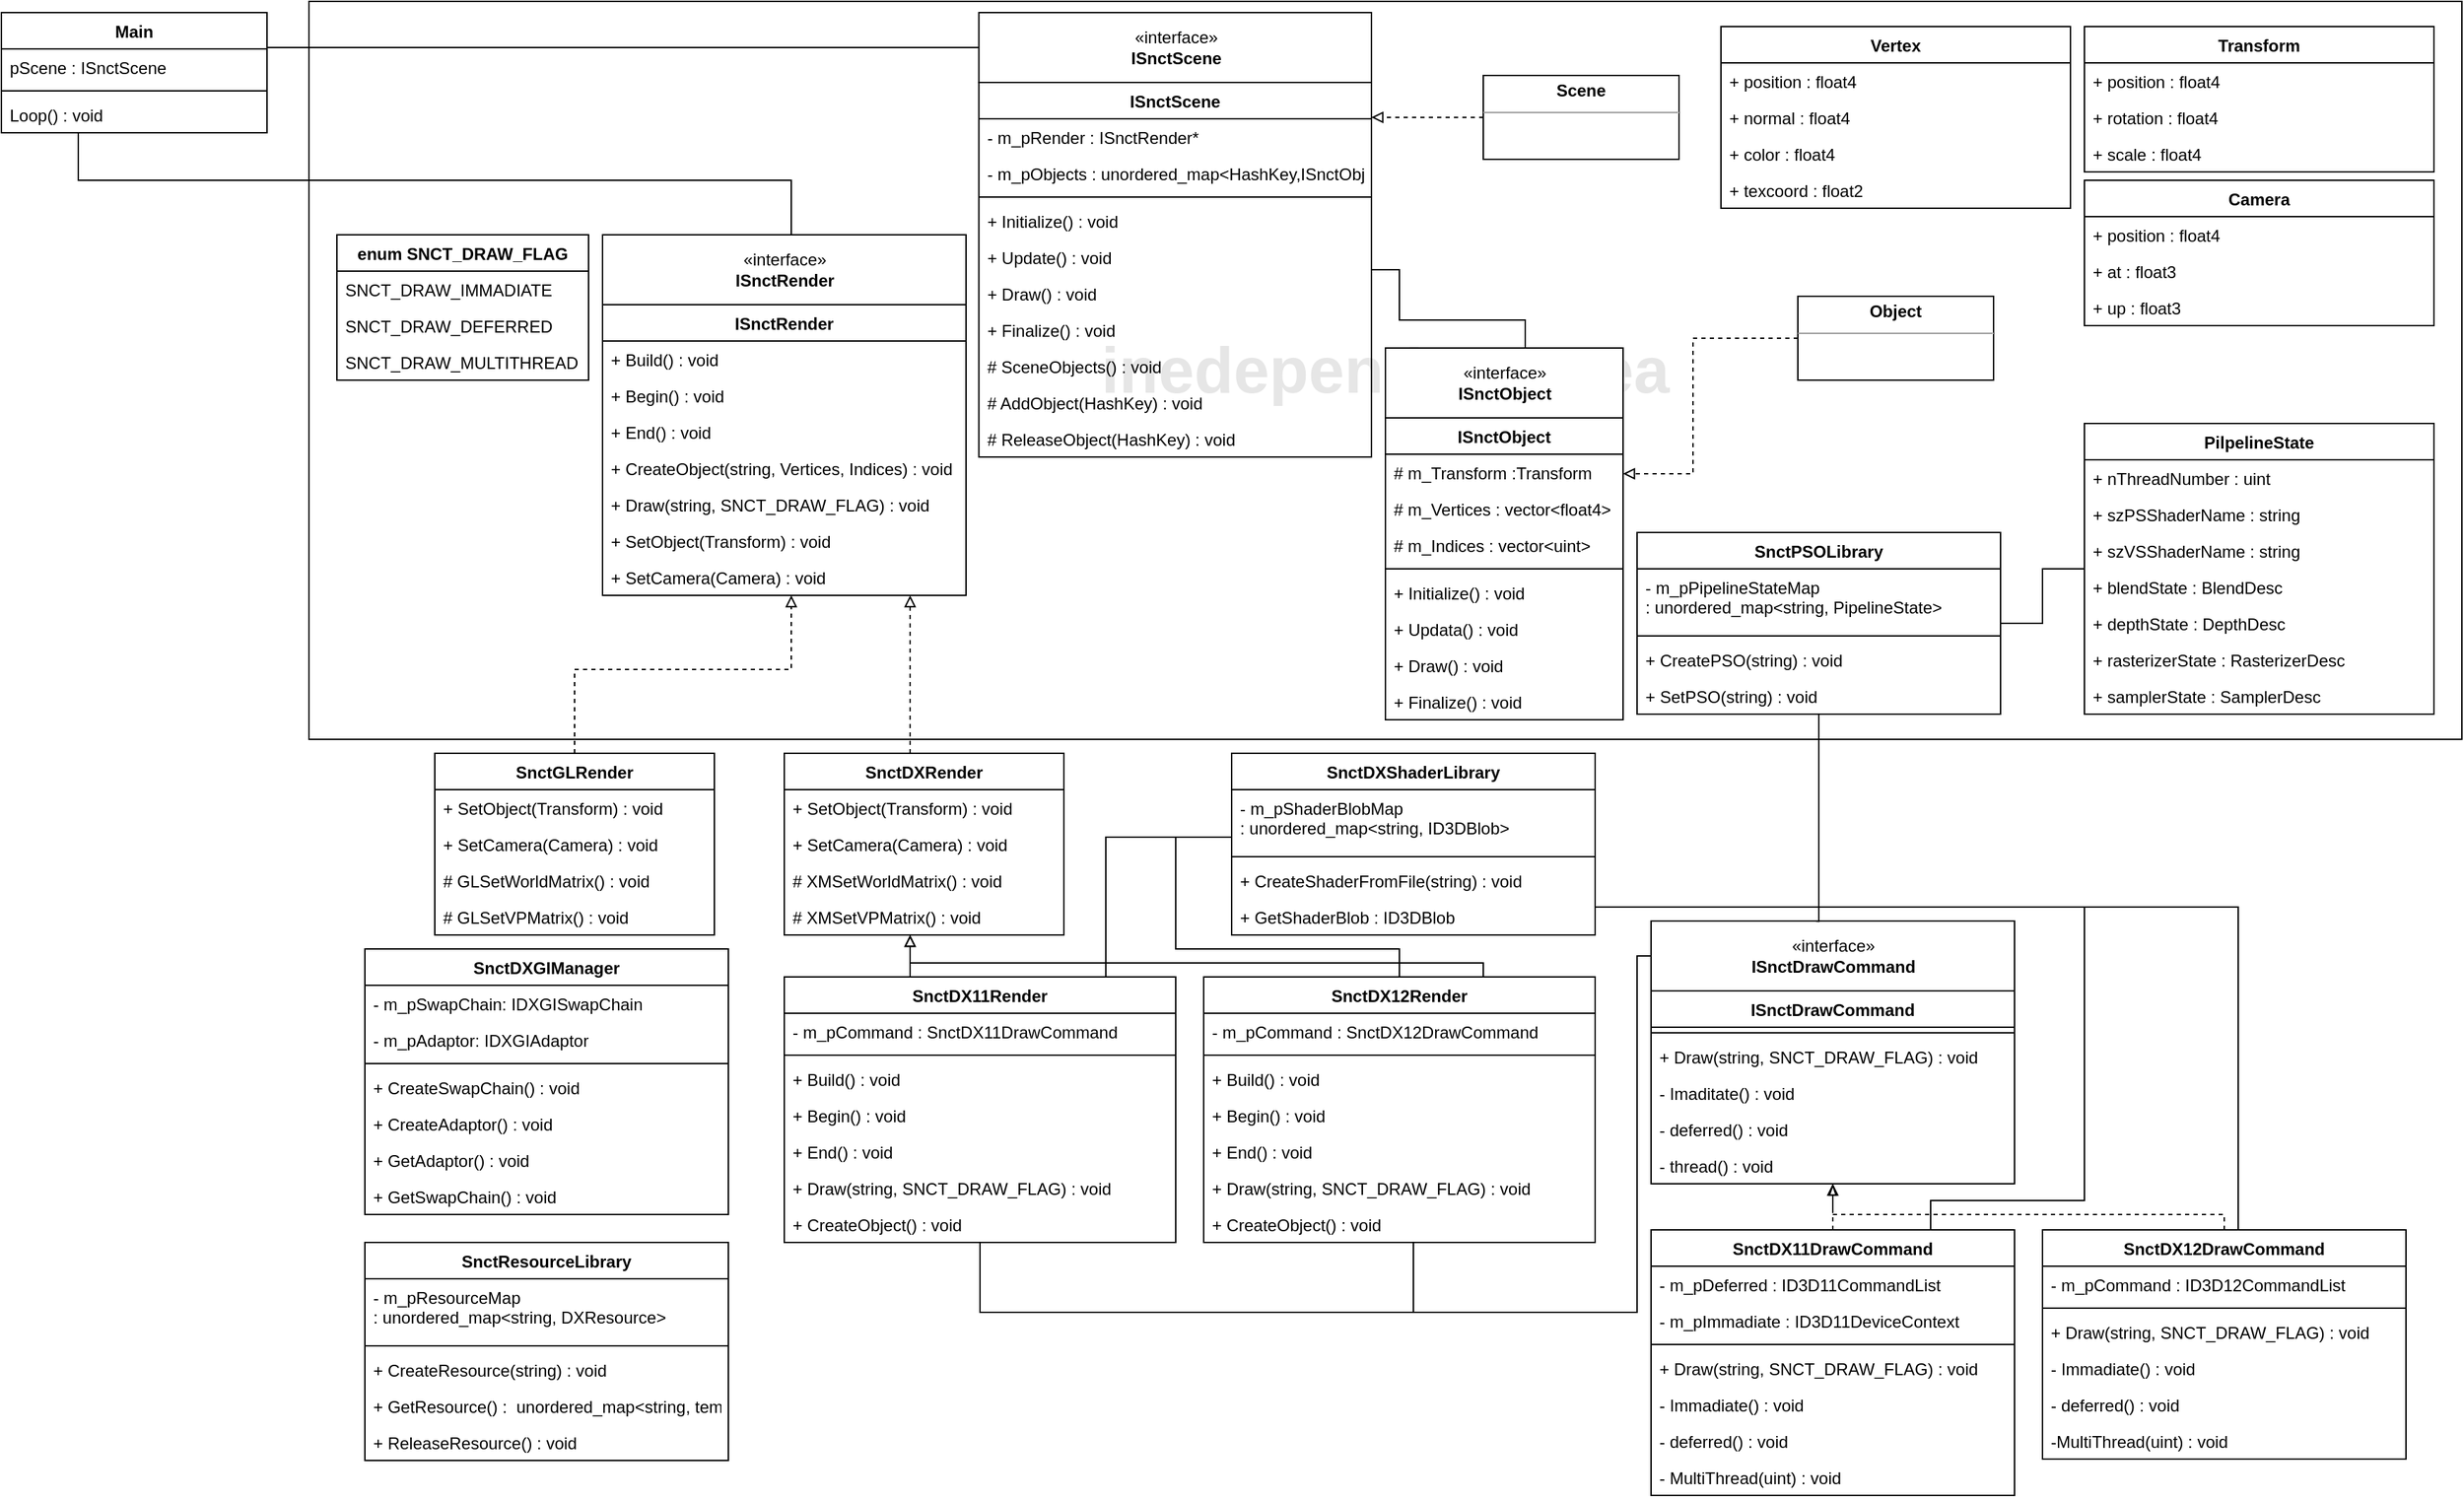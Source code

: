 <mxfile version="17.4.5" type="github">
  <diagram id="C5RBs43oDa-KdzZeNtuy" name="Page-1">
    <mxGraphModel dx="2500" dy="1075" grid="1" gridSize="10" guides="1" tooltips="1" connect="1" arrows="1" fold="1" page="1" pageScale="1" pageWidth="827" pageHeight="1169" math="0" shadow="0">
      <root>
        <mxCell id="WIyWlLk6GJQsqaUBKTNV-0" />
        <mxCell id="WIyWlLk6GJQsqaUBKTNV-1" parent="WIyWlLk6GJQsqaUBKTNV-0" />
        <mxCell id="NYYay5GH5zn1BxUYl0cp-271" value="&lt;font style=&quot;font-size: 46px&quot; color=&quot;#e6e6e6&quot;&gt;&lt;b&gt;inedependent area&lt;/b&gt;&lt;/font&gt;" style="rounded=0;whiteSpace=wrap;html=1;fontSize=12;" vertex="1" parent="WIyWlLk6GJQsqaUBKTNV-1">
          <mxGeometry x="-10" y="2" width="1540" height="528" as="geometry" />
        </mxCell>
        <mxCell id="NYYay5GH5zn1BxUYl0cp-12" value="" style="group" vertex="1" connectable="0" parent="WIyWlLk6GJQsqaUBKTNV-1">
          <mxGeometry x="200" y="169" width="260" height="258" as="geometry" />
        </mxCell>
        <mxCell id="NYYay5GH5zn1BxUYl0cp-0" value="«interface»&lt;br&gt;&lt;b&gt;ISnctRender&lt;/b&gt;" style="html=1;" vertex="1" parent="NYYay5GH5zn1BxUYl0cp-12">
          <mxGeometry width="260.0" height="50" as="geometry" />
        </mxCell>
        <mxCell id="NYYay5GH5zn1BxUYl0cp-1" value="ISnctRender" style="swimlane;fontStyle=1;childLayout=stackLayout;horizontal=1;startSize=26;fillColor=none;horizontalStack=0;resizeParent=1;resizeParentMax=0;resizeLast=0;collapsible=1;marginBottom=0;" vertex="1" parent="NYYay5GH5zn1BxUYl0cp-12">
          <mxGeometry y="50" width="260.0" height="208" as="geometry" />
        </mxCell>
        <mxCell id="NYYay5GH5zn1BxUYl0cp-2" value="+ Build() : void" style="text;strokeColor=none;fillColor=none;align=left;verticalAlign=top;spacingLeft=4;spacingRight=4;overflow=hidden;rotatable=0;points=[[0,0.5],[1,0.5]];portConstraint=eastwest;" vertex="1" parent="NYYay5GH5zn1BxUYl0cp-1">
          <mxGeometry y="26" width="260.0" height="26" as="geometry" />
        </mxCell>
        <mxCell id="NYYay5GH5zn1BxUYl0cp-3" value="+ Begin() : void" style="text;strokeColor=none;fillColor=none;align=left;verticalAlign=top;spacingLeft=4;spacingRight=4;overflow=hidden;rotatable=0;points=[[0,0.5],[1,0.5]];portConstraint=eastwest;" vertex="1" parent="NYYay5GH5zn1BxUYl0cp-1">
          <mxGeometry y="52" width="260.0" height="26" as="geometry" />
        </mxCell>
        <mxCell id="NYYay5GH5zn1BxUYl0cp-4" value="+ End() : void" style="text;strokeColor=none;fillColor=none;align=left;verticalAlign=top;spacingLeft=4;spacingRight=4;overflow=hidden;rotatable=0;points=[[0,0.5],[1,0.5]];portConstraint=eastwest;" vertex="1" parent="NYYay5GH5zn1BxUYl0cp-1">
          <mxGeometry y="78" width="260.0" height="26" as="geometry" />
        </mxCell>
        <mxCell id="NYYay5GH5zn1BxUYl0cp-6" value="+ CreateObject(string, Vertices, Indices) : void" style="text;strokeColor=none;fillColor=none;align=left;verticalAlign=top;spacingLeft=4;spacingRight=4;overflow=hidden;rotatable=0;points=[[0,0.5],[1,0.5]];portConstraint=eastwest;" vertex="1" parent="NYYay5GH5zn1BxUYl0cp-1">
          <mxGeometry y="104" width="260.0" height="26" as="geometry" />
        </mxCell>
        <mxCell id="NYYay5GH5zn1BxUYl0cp-204" value="+ Draw(string, SNCT_DRAW_FLAG) : void" style="text;strokeColor=none;fillColor=none;align=left;verticalAlign=top;spacingLeft=4;spacingRight=4;overflow=hidden;rotatable=0;points=[[0,0.5],[1,0.5]];portConstraint=eastwest;" vertex="1" parent="NYYay5GH5zn1BxUYl0cp-1">
          <mxGeometry y="130" width="260.0" height="26" as="geometry" />
        </mxCell>
        <mxCell id="NYYay5GH5zn1BxUYl0cp-9" value="+ SetObject(Transform) : void" style="text;strokeColor=none;fillColor=none;align=left;verticalAlign=top;spacingLeft=4;spacingRight=4;overflow=hidden;rotatable=0;points=[[0,0.5],[1,0.5]];portConstraint=eastwest;" vertex="1" parent="NYYay5GH5zn1BxUYl0cp-1">
          <mxGeometry y="156" width="260.0" height="26" as="geometry" />
        </mxCell>
        <mxCell id="NYYay5GH5zn1BxUYl0cp-11" value="+ SetCamera(Camera) : void" style="text;strokeColor=none;fillColor=none;align=left;verticalAlign=top;spacingLeft=4;spacingRight=4;overflow=hidden;rotatable=0;points=[[0,0.5],[1,0.5]];portConstraint=eastwest;" vertex="1" parent="NYYay5GH5zn1BxUYl0cp-1">
          <mxGeometry y="182" width="260.0" height="26" as="geometry" />
        </mxCell>
        <mxCell id="NYYay5GH5zn1BxUYl0cp-31" value="" style="group" vertex="1" connectable="0" parent="WIyWlLk6GJQsqaUBKTNV-1">
          <mxGeometry x="480" y="10" width="270" height="292" as="geometry" />
        </mxCell>
        <mxCell id="NYYay5GH5zn1BxUYl0cp-286" value="" style="group" vertex="1" connectable="0" parent="NYYay5GH5zn1BxUYl0cp-31">
          <mxGeometry x="-10.8" width="280.8" height="292" as="geometry" />
        </mxCell>
        <mxCell id="NYYay5GH5zn1BxUYl0cp-26" value="ISnctScene" style="swimlane;fontStyle=1;childLayout=stackLayout;horizontal=1;startSize=26;fillColor=none;horizontalStack=0;resizeParent=1;resizeParentMax=0;resizeLast=0;collapsible=1;marginBottom=0;fontSize=12;" vertex="1" parent="NYYay5GH5zn1BxUYl0cp-286">
          <mxGeometry y="50" width="280.8" height="268" as="geometry" />
        </mxCell>
        <mxCell id="NYYay5GH5zn1BxUYl0cp-128" value="- m_pRender : ISnctRender*" style="text;strokeColor=none;fillColor=none;align=left;verticalAlign=top;spacingLeft=4;spacingRight=4;overflow=hidden;rotatable=0;points=[[0,0.5],[1,0.5]];portConstraint=eastwest;fontSize=12;" vertex="1" parent="NYYay5GH5zn1BxUYl0cp-26">
          <mxGeometry y="26" width="280.8" height="26" as="geometry" />
        </mxCell>
        <mxCell id="NYYay5GH5zn1BxUYl0cp-287" value="- m_pObjects : unordered_map&lt;HashKey,ISnctObject*&gt;" style="text;strokeColor=none;fillColor=none;align=left;verticalAlign=top;spacingLeft=4;spacingRight=4;overflow=hidden;rotatable=0;points=[[0,0.5],[1,0.5]];portConstraint=eastwest;fontSize=12;" vertex="1" parent="NYYay5GH5zn1BxUYl0cp-26">
          <mxGeometry y="52" width="280.8" height="26" as="geometry" />
        </mxCell>
        <mxCell id="NYYay5GH5zn1BxUYl0cp-129" value="" style="line;strokeWidth=1;fillColor=none;align=left;verticalAlign=middle;spacingTop=-1;spacingLeft=3;spacingRight=3;rotatable=0;labelPosition=right;points=[];portConstraint=eastwest;fontSize=12;" vertex="1" parent="NYYay5GH5zn1BxUYl0cp-26">
          <mxGeometry y="78" width="280.8" height="8" as="geometry" />
        </mxCell>
        <mxCell id="NYYay5GH5zn1BxUYl0cp-27" value="+ Initialize() : void" style="text;strokeColor=none;fillColor=none;align=left;verticalAlign=top;spacingLeft=4;spacingRight=4;overflow=hidden;rotatable=0;points=[[0,0.5],[1,0.5]];portConstraint=eastwest;fontSize=12;" vertex="1" parent="NYYay5GH5zn1BxUYl0cp-26">
          <mxGeometry y="86" width="280.8" height="26" as="geometry" />
        </mxCell>
        <mxCell id="NYYay5GH5zn1BxUYl0cp-28" value="+ Update() : void" style="text;strokeColor=none;fillColor=none;align=left;verticalAlign=top;spacingLeft=4;spacingRight=4;overflow=hidden;rotatable=0;points=[[0,0.5],[1,0.5]];portConstraint=eastwest;fontSize=12;" vertex="1" parent="NYYay5GH5zn1BxUYl0cp-26">
          <mxGeometry y="112" width="280.8" height="26" as="geometry" />
        </mxCell>
        <mxCell id="NYYay5GH5zn1BxUYl0cp-32" value="+ Draw() : void" style="text;strokeColor=none;fillColor=none;align=left;verticalAlign=top;spacingLeft=4;spacingRight=4;overflow=hidden;rotatable=0;points=[[0,0.5],[1,0.5]];portConstraint=eastwest;fontSize=12;" vertex="1" parent="NYYay5GH5zn1BxUYl0cp-26">
          <mxGeometry y="138" width="280.8" height="26" as="geometry" />
        </mxCell>
        <mxCell id="NYYay5GH5zn1BxUYl0cp-29" value="+ Finalize() : void" style="text;strokeColor=none;fillColor=none;align=left;verticalAlign=top;spacingLeft=4;spacingRight=4;overflow=hidden;rotatable=0;points=[[0,0.5],[1,0.5]];portConstraint=eastwest;fontSize=12;" vertex="1" parent="NYYay5GH5zn1BxUYl0cp-26">
          <mxGeometry y="164" width="280.8" height="26" as="geometry" />
        </mxCell>
        <mxCell id="NYYay5GH5zn1BxUYl0cp-283" value="# SceneObjects() : void" style="text;strokeColor=none;fillColor=none;align=left;verticalAlign=top;spacingLeft=4;spacingRight=4;overflow=hidden;rotatable=0;points=[[0,0.5],[1,0.5]];portConstraint=eastwest;fontSize=12;" vertex="1" parent="NYYay5GH5zn1BxUYl0cp-26">
          <mxGeometry y="190" width="280.8" height="26" as="geometry" />
        </mxCell>
        <mxCell id="NYYay5GH5zn1BxUYl0cp-284" value="# AddObject(HashKey) : void" style="text;strokeColor=none;fillColor=none;align=left;verticalAlign=top;spacingLeft=4;spacingRight=4;overflow=hidden;rotatable=0;points=[[0,0.5],[1,0.5]];portConstraint=eastwest;fontSize=12;" vertex="1" parent="NYYay5GH5zn1BxUYl0cp-26">
          <mxGeometry y="216" width="280.8" height="26" as="geometry" />
        </mxCell>
        <mxCell id="NYYay5GH5zn1BxUYl0cp-285" value="# ReleaseObject(HashKey) : void" style="text;strokeColor=none;fillColor=none;align=left;verticalAlign=top;spacingLeft=4;spacingRight=4;overflow=hidden;rotatable=0;points=[[0,0.5],[1,0.5]];portConstraint=eastwest;fontSize=12;" vertex="1" parent="NYYay5GH5zn1BxUYl0cp-26">
          <mxGeometry y="242" width="280.8" height="26" as="geometry" />
        </mxCell>
        <mxCell id="NYYay5GH5zn1BxUYl0cp-30" value="«interface»&lt;br&gt;&lt;b&gt;ISnctScene&lt;/b&gt;" style="html=1;fontSize=12;" vertex="1" parent="NYYay5GH5zn1BxUYl0cp-286">
          <mxGeometry width="280.8" height="50" as="geometry" />
        </mxCell>
        <mxCell id="NYYay5GH5zn1BxUYl0cp-38" value="" style="group" vertex="1" connectable="0" parent="WIyWlLk6GJQsqaUBKTNV-1">
          <mxGeometry x="760" y="250" width="170" height="154" as="geometry" />
        </mxCell>
        <mxCell id="NYYay5GH5zn1BxUYl0cp-33" value="ISnctObject" style="swimlane;fontStyle=1;childLayout=stackLayout;horizontal=1;startSize=26;fillColor=none;horizontalStack=0;resizeParent=1;resizeParentMax=0;resizeLast=0;collapsible=1;marginBottom=0;fontSize=12;" vertex="1" parent="NYYay5GH5zn1BxUYl0cp-38">
          <mxGeometry y="50" width="170" height="216" as="geometry" />
        </mxCell>
        <mxCell id="NYYay5GH5zn1BxUYl0cp-34" value="# m_Transform :Transform" style="text;strokeColor=none;fillColor=none;align=left;verticalAlign=top;spacingLeft=4;spacingRight=4;overflow=hidden;rotatable=0;points=[[0,0.5],[1,0.5]];portConstraint=eastwest;fontSize=12;" vertex="1" parent="NYYay5GH5zn1BxUYl0cp-33">
          <mxGeometry y="26" width="170" height="26" as="geometry" />
        </mxCell>
        <mxCell id="NYYay5GH5zn1BxUYl0cp-35" value="# m_Vertices : vector&lt;float4&gt;" style="text;strokeColor=none;fillColor=none;align=left;verticalAlign=top;spacingLeft=4;spacingRight=4;overflow=hidden;rotatable=0;points=[[0,0.5],[1,0.5]];portConstraint=eastwest;fontSize=12;" vertex="1" parent="NYYay5GH5zn1BxUYl0cp-33">
          <mxGeometry y="52" width="170" height="26" as="geometry" />
        </mxCell>
        <mxCell id="NYYay5GH5zn1BxUYl0cp-36" value="# m_Indices : vector&lt;uint&gt;" style="text;strokeColor=none;fillColor=none;align=left;verticalAlign=top;spacingLeft=4;spacingRight=4;overflow=hidden;rotatable=0;points=[[0,0.5],[1,0.5]];portConstraint=eastwest;fontSize=12;" vertex="1" parent="NYYay5GH5zn1BxUYl0cp-33">
          <mxGeometry y="78" width="170" height="26" as="geometry" />
        </mxCell>
        <mxCell id="NYYay5GH5zn1BxUYl0cp-39" value="" style="line;strokeWidth=1;fillColor=none;align=left;verticalAlign=middle;spacingTop=-1;spacingLeft=3;spacingRight=3;rotatable=0;labelPosition=right;points=[];portConstraint=eastwest;fontSize=12;" vertex="1" parent="NYYay5GH5zn1BxUYl0cp-33">
          <mxGeometry y="104" width="170" height="8" as="geometry" />
        </mxCell>
        <mxCell id="NYYay5GH5zn1BxUYl0cp-41" value="+ Initialize() : void" style="text;strokeColor=none;fillColor=none;align=left;verticalAlign=top;spacingLeft=4;spacingRight=4;overflow=hidden;rotatable=0;points=[[0,0.5],[1,0.5]];portConstraint=eastwest;fontSize=12;" vertex="1" parent="NYYay5GH5zn1BxUYl0cp-33">
          <mxGeometry y="112" width="170" height="26" as="geometry" />
        </mxCell>
        <mxCell id="NYYay5GH5zn1BxUYl0cp-40" value="+ Updata() : void" style="text;strokeColor=none;fillColor=none;align=left;verticalAlign=top;spacingLeft=4;spacingRight=4;overflow=hidden;rotatable=0;points=[[0,0.5],[1,0.5]];portConstraint=eastwest;fontSize=12;" vertex="1" parent="NYYay5GH5zn1BxUYl0cp-33">
          <mxGeometry y="138" width="170" height="26" as="geometry" />
        </mxCell>
        <mxCell id="NYYay5GH5zn1BxUYl0cp-42" value="+ Draw() : void" style="text;strokeColor=none;fillColor=none;align=left;verticalAlign=top;spacingLeft=4;spacingRight=4;overflow=hidden;rotatable=0;points=[[0,0.5],[1,0.5]];portConstraint=eastwest;fontSize=12;" vertex="1" parent="NYYay5GH5zn1BxUYl0cp-33">
          <mxGeometry y="164" width="170" height="26" as="geometry" />
        </mxCell>
        <mxCell id="NYYay5GH5zn1BxUYl0cp-43" value="+ Finalize() : void" style="text;strokeColor=none;fillColor=none;align=left;verticalAlign=top;spacingLeft=4;spacingRight=4;overflow=hidden;rotatable=0;points=[[0,0.5],[1,0.5]];portConstraint=eastwest;fontSize=12;" vertex="1" parent="NYYay5GH5zn1BxUYl0cp-33">
          <mxGeometry y="190" width="170" height="26" as="geometry" />
        </mxCell>
        <mxCell id="NYYay5GH5zn1BxUYl0cp-37" value="«interface»&lt;br&gt;&lt;b&gt;ISnctObject&lt;/b&gt;" style="html=1;fontSize=12;" vertex="1" parent="NYYay5GH5zn1BxUYl0cp-38">
          <mxGeometry width="170" height="50" as="geometry" />
        </mxCell>
        <mxCell id="NYYay5GH5zn1BxUYl0cp-44" style="edgeStyle=orthogonalEdgeStyle;rounded=0;orthogonalLoop=1;jettySize=auto;html=1;fontSize=12;endArrow=none;endFill=0;" edge="1" parent="WIyWlLk6GJQsqaUBKTNV-1" source="NYYay5GH5zn1BxUYl0cp-37" target="NYYay5GH5zn1BxUYl0cp-26">
          <mxGeometry relative="1" as="geometry">
            <mxPoint x="570" y="390" as="targetPoint" />
            <Array as="points">
              <mxPoint x="860" y="230" />
              <mxPoint x="770" y="230" />
              <mxPoint x="770" y="194" />
            </Array>
          </mxGeometry>
        </mxCell>
        <mxCell id="NYYay5GH5zn1BxUYl0cp-46" style="edgeStyle=orthogonalEdgeStyle;rounded=0;orthogonalLoop=1;jettySize=auto;html=1;exitX=0;exitY=0.5;exitDx=0;exitDy=0;fontSize=12;endArrow=block;endFill=0;dashed=1;" edge="1" parent="WIyWlLk6GJQsqaUBKTNV-1" source="NYYay5GH5zn1BxUYl0cp-45" target="NYYay5GH5zn1BxUYl0cp-26">
          <mxGeometry relative="1" as="geometry">
            <Array as="points">
              <mxPoint x="710" y="85" />
              <mxPoint x="710" y="120" />
            </Array>
          </mxGeometry>
        </mxCell>
        <mxCell id="NYYay5GH5zn1BxUYl0cp-45" value="&lt;p style=&quot;margin: 0px ; margin-top: 4px ; text-align: center&quot;&gt;&lt;b&gt;Scene&lt;/b&gt;&lt;/p&gt;&lt;div style=&quot;height: 2px&quot;&gt;&lt;/div&gt;&lt;hr size=&quot;1&quot;&gt;&lt;div style=&quot;height: 2px&quot;&gt;&lt;/div&gt;" style="verticalAlign=top;align=left;overflow=fill;fontSize=12;fontFamily=Helvetica;html=1;" vertex="1" parent="WIyWlLk6GJQsqaUBKTNV-1">
          <mxGeometry x="830" y="55" width="140" height="60" as="geometry" />
        </mxCell>
        <mxCell id="NYYay5GH5zn1BxUYl0cp-54" style="edgeStyle=orthogonalEdgeStyle;rounded=0;orthogonalLoop=1;jettySize=auto;html=1;dashed=1;fontSize=12;endArrow=block;endFill=0;" edge="1" parent="WIyWlLk6GJQsqaUBKTNV-1" source="NYYay5GH5zn1BxUYl0cp-53" target="NYYay5GH5zn1BxUYl0cp-33">
          <mxGeometry relative="1" as="geometry">
            <Array as="points">
              <mxPoint x="980" y="243" />
              <mxPoint x="980" y="340" />
            </Array>
          </mxGeometry>
        </mxCell>
        <mxCell id="NYYay5GH5zn1BxUYl0cp-53" value="&lt;p style=&quot;margin: 0px ; margin-top: 4px ; text-align: center&quot;&gt;&lt;b&gt;Object&lt;/b&gt;&lt;/p&gt;&lt;div style=&quot;height: 2px&quot;&gt;&lt;/div&gt;&lt;hr size=&quot;1&quot;&gt;&lt;div style=&quot;height: 2px&quot;&gt;&lt;/div&gt;" style="verticalAlign=top;align=left;overflow=fill;fontSize=12;fontFamily=Helvetica;html=1;" vertex="1" parent="WIyWlLk6GJQsqaUBKTNV-1">
          <mxGeometry x="1055" y="213" width="140" height="60" as="geometry" />
        </mxCell>
        <mxCell id="NYYay5GH5zn1BxUYl0cp-57" value="Transform" style="swimlane;fontStyle=1;align=center;verticalAlign=top;childLayout=stackLayout;horizontal=1;startSize=26;horizontalStack=0;resizeParent=1;resizeParentMax=0;resizeLast=0;collapsible=1;marginBottom=0;fontSize=12;fillColor=none;" vertex="1" parent="WIyWlLk6GJQsqaUBKTNV-1">
          <mxGeometry x="1260" y="20" width="250" height="104" as="geometry" />
        </mxCell>
        <mxCell id="NYYay5GH5zn1BxUYl0cp-58" value="+ position : float4" style="text;strokeColor=none;fillColor=none;align=left;verticalAlign=top;spacingLeft=4;spacingRight=4;overflow=hidden;rotatable=0;points=[[0,0.5],[1,0.5]];portConstraint=eastwest;fontSize=12;" vertex="1" parent="NYYay5GH5zn1BxUYl0cp-57">
          <mxGeometry y="26" width="250" height="26" as="geometry" />
        </mxCell>
        <mxCell id="NYYay5GH5zn1BxUYl0cp-62" value="+ rotation : float4" style="text;strokeColor=none;fillColor=none;align=left;verticalAlign=top;spacingLeft=4;spacingRight=4;overflow=hidden;rotatable=0;points=[[0,0.5],[1,0.5]];portConstraint=eastwest;fontSize=12;" vertex="1" parent="NYYay5GH5zn1BxUYl0cp-57">
          <mxGeometry y="52" width="250" height="26" as="geometry" />
        </mxCell>
        <mxCell id="NYYay5GH5zn1BxUYl0cp-61" value="+ scale : float4" style="text;strokeColor=none;fillColor=none;align=left;verticalAlign=top;spacingLeft=4;spacingRight=4;overflow=hidden;rotatable=0;points=[[0,0.5],[1,0.5]];portConstraint=eastwest;fontSize=12;" vertex="1" parent="NYYay5GH5zn1BxUYl0cp-57">
          <mxGeometry y="78" width="250" height="26" as="geometry" />
        </mxCell>
        <mxCell id="NYYay5GH5zn1BxUYl0cp-63" value="Camera" style="swimlane;fontStyle=1;align=center;verticalAlign=top;childLayout=stackLayout;horizontal=1;startSize=26;horizontalStack=0;resizeParent=1;resizeParentMax=0;resizeLast=0;collapsible=1;marginBottom=0;fontSize=12;fillColor=none;" vertex="1" parent="WIyWlLk6GJQsqaUBKTNV-1">
          <mxGeometry x="1260" y="130" width="250" height="104" as="geometry" />
        </mxCell>
        <mxCell id="NYYay5GH5zn1BxUYl0cp-64" value="+ position : float4" style="text;strokeColor=none;fillColor=none;align=left;verticalAlign=top;spacingLeft=4;spacingRight=4;overflow=hidden;rotatable=0;points=[[0,0.5],[1,0.5]];portConstraint=eastwest;fontSize=12;" vertex="1" parent="NYYay5GH5zn1BxUYl0cp-63">
          <mxGeometry y="26" width="250" height="26" as="geometry" />
        </mxCell>
        <mxCell id="NYYay5GH5zn1BxUYl0cp-65" value="+ at : float3" style="text;strokeColor=none;fillColor=none;align=left;verticalAlign=top;spacingLeft=4;spacingRight=4;overflow=hidden;rotatable=0;points=[[0,0.5],[1,0.5]];portConstraint=eastwest;fontSize=12;" vertex="1" parent="NYYay5GH5zn1BxUYl0cp-63">
          <mxGeometry y="52" width="250" height="26" as="geometry" />
        </mxCell>
        <mxCell id="NYYay5GH5zn1BxUYl0cp-66" value="+ up : float3" style="text;strokeColor=none;fillColor=none;align=left;verticalAlign=top;spacingLeft=4;spacingRight=4;overflow=hidden;rotatable=0;points=[[0,0.5],[1,0.5]];portConstraint=eastwest;fontSize=12;" vertex="1" parent="NYYay5GH5zn1BxUYl0cp-63">
          <mxGeometry y="78" width="250" height="26" as="geometry" />
        </mxCell>
        <mxCell id="NYYay5GH5zn1BxUYl0cp-235" style="edgeStyle=orthogonalEdgeStyle;rounded=0;orthogonalLoop=1;jettySize=auto;html=1;fontSize=12;endArrow=none;endFill=0;" edge="1" parent="WIyWlLk6GJQsqaUBKTNV-1" source="NYYay5GH5zn1BxUYl0cp-67" target="NYYay5GH5zn1BxUYl0cp-194">
          <mxGeometry relative="1" as="geometry">
            <Array as="points" />
          </mxGeometry>
        </mxCell>
        <mxCell id="NYYay5GH5zn1BxUYl0cp-67" value="PilpelineState" style="swimlane;fontStyle=1;align=center;verticalAlign=top;childLayout=stackLayout;horizontal=1;startSize=26;horizontalStack=0;resizeParent=1;resizeParentMax=0;resizeLast=0;collapsible=1;marginBottom=0;fontSize=12;fillColor=none;" vertex="1" parent="WIyWlLk6GJQsqaUBKTNV-1">
          <mxGeometry x="1260" y="304" width="250" height="208" as="geometry" />
        </mxCell>
        <mxCell id="NYYay5GH5zn1BxUYl0cp-269" value="+ nThreadNumber : uint" style="text;strokeColor=none;fillColor=none;align=left;verticalAlign=top;spacingLeft=4;spacingRight=4;overflow=hidden;rotatable=0;points=[[0,0.5],[1,0.5]];portConstraint=eastwest;fontSize=12;" vertex="1" parent="NYYay5GH5zn1BxUYl0cp-67">
          <mxGeometry y="26" width="250" height="26" as="geometry" />
        </mxCell>
        <mxCell id="NYYay5GH5zn1BxUYl0cp-68" value="+ szPSShaderName : string" style="text;strokeColor=none;fillColor=none;align=left;verticalAlign=top;spacingLeft=4;spacingRight=4;overflow=hidden;rotatable=0;points=[[0,0.5],[1,0.5]];portConstraint=eastwest;fontSize=12;" vertex="1" parent="NYYay5GH5zn1BxUYl0cp-67">
          <mxGeometry y="52" width="250" height="26" as="geometry" />
        </mxCell>
        <mxCell id="NYYay5GH5zn1BxUYl0cp-69" value="+ szVSShaderName : string" style="text;strokeColor=none;fillColor=none;align=left;verticalAlign=top;spacingLeft=4;spacingRight=4;overflow=hidden;rotatable=0;points=[[0,0.5],[1,0.5]];portConstraint=eastwest;fontSize=12;" vertex="1" parent="NYYay5GH5zn1BxUYl0cp-67">
          <mxGeometry y="78" width="250" height="26" as="geometry" />
        </mxCell>
        <mxCell id="NYYay5GH5zn1BxUYl0cp-71" value="+ blendState : BlendDesc" style="text;strokeColor=none;fillColor=none;align=left;verticalAlign=top;spacingLeft=4;spacingRight=4;overflow=hidden;rotatable=0;points=[[0,0.5],[1,0.5]];portConstraint=eastwest;fontSize=12;" vertex="1" parent="NYYay5GH5zn1BxUYl0cp-67">
          <mxGeometry y="104" width="250" height="26" as="geometry" />
        </mxCell>
        <mxCell id="NYYay5GH5zn1BxUYl0cp-70" value="+ depthState : DepthDesc" style="text;strokeColor=none;fillColor=none;align=left;verticalAlign=top;spacingLeft=4;spacingRight=4;overflow=hidden;rotatable=0;points=[[0,0.5],[1,0.5]];portConstraint=eastwest;fontSize=12;" vertex="1" parent="NYYay5GH5zn1BxUYl0cp-67">
          <mxGeometry y="130" width="250" height="26" as="geometry" />
        </mxCell>
        <mxCell id="NYYay5GH5zn1BxUYl0cp-72" value="+ rasterizerState : RasterizerDesc" style="text;strokeColor=none;fillColor=none;align=left;verticalAlign=top;spacingLeft=4;spacingRight=4;overflow=hidden;rotatable=0;points=[[0,0.5],[1,0.5]];portConstraint=eastwest;fontSize=12;" vertex="1" parent="NYYay5GH5zn1BxUYl0cp-67">
          <mxGeometry y="156" width="250" height="26" as="geometry" />
        </mxCell>
        <mxCell id="NYYay5GH5zn1BxUYl0cp-74" value="+ samplerState : SamplerDesc" style="text;strokeColor=none;fillColor=none;align=left;verticalAlign=top;spacingLeft=4;spacingRight=4;overflow=hidden;rotatable=0;points=[[0,0.5],[1,0.5]];portConstraint=eastwest;fontSize=12;" vertex="1" parent="NYYay5GH5zn1BxUYl0cp-67">
          <mxGeometry y="182" width="250" height="26" as="geometry" />
        </mxCell>
        <mxCell id="NYYay5GH5zn1BxUYl0cp-107" style="edgeStyle=orthogonalEdgeStyle;rounded=0;orthogonalLoop=1;jettySize=auto;html=1;fontSize=12;endArrow=block;endFill=0;dashed=1;" edge="1" parent="WIyWlLk6GJQsqaUBKTNV-1" source="NYYay5GH5zn1BxUYl0cp-81" target="NYYay5GH5zn1BxUYl0cp-1">
          <mxGeometry relative="1" as="geometry">
            <Array as="points">
              <mxPoint x="420" y="520" />
              <mxPoint x="420" y="520" />
            </Array>
          </mxGeometry>
        </mxCell>
        <mxCell id="NYYay5GH5zn1BxUYl0cp-81" value="SnctDXRender" style="swimlane;fontStyle=1;childLayout=stackLayout;horizontal=1;startSize=26;fillColor=none;horizontalStack=0;resizeParent=1;resizeParentMax=0;resizeLast=0;collapsible=1;marginBottom=0;fontSize=12;" vertex="1" parent="WIyWlLk6GJQsqaUBKTNV-1">
          <mxGeometry x="330" y="540" width="200" height="130" as="geometry" />
        </mxCell>
        <mxCell id="NYYay5GH5zn1BxUYl0cp-240" value="+ SetObject(Transform) : void" style="text;strokeColor=none;fillColor=none;align=left;verticalAlign=top;spacingLeft=4;spacingRight=4;overflow=hidden;rotatable=0;points=[[0,0.5],[1,0.5]];portConstraint=eastwest;" vertex="1" parent="NYYay5GH5zn1BxUYl0cp-81">
          <mxGeometry y="26" width="200" height="26" as="geometry" />
        </mxCell>
        <mxCell id="NYYay5GH5zn1BxUYl0cp-242" value="+ SetCamera(Camera) : void" style="text;strokeColor=none;fillColor=none;align=left;verticalAlign=top;spacingLeft=4;spacingRight=4;overflow=hidden;rotatable=0;points=[[0,0.5],[1,0.5]];portConstraint=eastwest;" vertex="1" parent="NYYay5GH5zn1BxUYl0cp-81">
          <mxGeometry y="52" width="200" height="26" as="geometry" />
        </mxCell>
        <mxCell id="NYYay5GH5zn1BxUYl0cp-82" value="# XMSetWorldMatrix() : void" style="text;strokeColor=none;fillColor=none;align=left;verticalAlign=top;spacingLeft=4;spacingRight=4;overflow=hidden;rotatable=0;points=[[0,0.5],[1,0.5]];portConstraint=eastwest;fontSize=12;" vertex="1" parent="NYYay5GH5zn1BxUYl0cp-81">
          <mxGeometry y="78" width="200" height="26" as="geometry" />
        </mxCell>
        <mxCell id="NYYay5GH5zn1BxUYl0cp-83" value="# XMSetVPMatrix() : void" style="text;strokeColor=none;fillColor=none;align=left;verticalAlign=top;spacingLeft=4;spacingRight=4;overflow=hidden;rotatable=0;points=[[0,0.5],[1,0.5]];portConstraint=eastwest;fontSize=12;" vertex="1" parent="NYYay5GH5zn1BxUYl0cp-81">
          <mxGeometry y="104" width="200" height="26" as="geometry" />
        </mxCell>
        <mxCell id="NYYay5GH5zn1BxUYl0cp-109" style="edgeStyle=orthogonalEdgeStyle;rounded=0;orthogonalLoop=1;jettySize=auto;html=1;fontSize=12;endArrow=block;endFill=0;dashed=1;" edge="1" parent="WIyWlLk6GJQsqaUBKTNV-1" source="NYYay5GH5zn1BxUYl0cp-85" target="NYYay5GH5zn1BxUYl0cp-1">
          <mxGeometry relative="1" as="geometry">
            <Array as="points">
              <mxPoint x="180" y="480" />
              <mxPoint x="335" y="480" />
            </Array>
          </mxGeometry>
        </mxCell>
        <mxCell id="NYYay5GH5zn1BxUYl0cp-85" value="SnctGLRender" style="swimlane;fontStyle=1;childLayout=stackLayout;horizontal=1;startSize=26;fillColor=none;horizontalStack=0;resizeParent=1;resizeParentMax=0;resizeLast=0;collapsible=1;marginBottom=0;fontSize=12;" vertex="1" parent="WIyWlLk6GJQsqaUBKTNV-1">
          <mxGeometry x="80" y="540" width="200" height="130" as="geometry" />
        </mxCell>
        <mxCell id="NYYay5GH5zn1BxUYl0cp-241" value="+ SetObject(Transform) : void" style="text;strokeColor=none;fillColor=none;align=left;verticalAlign=top;spacingLeft=4;spacingRight=4;overflow=hidden;rotatable=0;points=[[0,0.5],[1,0.5]];portConstraint=eastwest;" vertex="1" parent="NYYay5GH5zn1BxUYl0cp-85">
          <mxGeometry y="26" width="200" height="26" as="geometry" />
        </mxCell>
        <mxCell id="NYYay5GH5zn1BxUYl0cp-243" value="+ SetCamera(Camera) : void" style="text;strokeColor=none;fillColor=none;align=left;verticalAlign=top;spacingLeft=4;spacingRight=4;overflow=hidden;rotatable=0;points=[[0,0.5],[1,0.5]];portConstraint=eastwest;" vertex="1" parent="NYYay5GH5zn1BxUYl0cp-85">
          <mxGeometry y="52" width="200" height="26" as="geometry" />
        </mxCell>
        <mxCell id="NYYay5GH5zn1BxUYl0cp-86" value="# GLSetWorldMatrix() : void" style="text;strokeColor=none;fillColor=none;align=left;verticalAlign=top;spacingLeft=4;spacingRight=4;overflow=hidden;rotatable=0;points=[[0,0.5],[1,0.5]];portConstraint=eastwest;fontSize=12;" vertex="1" parent="NYYay5GH5zn1BxUYl0cp-85">
          <mxGeometry y="78" width="200" height="26" as="geometry" />
        </mxCell>
        <mxCell id="NYYay5GH5zn1BxUYl0cp-87" value="# GLSetVPMatrix() : void" style="text;strokeColor=none;fillColor=none;align=left;verticalAlign=top;spacingLeft=4;spacingRight=4;overflow=hidden;rotatable=0;points=[[0,0.5],[1,0.5]];portConstraint=eastwest;fontSize=12;" vertex="1" parent="NYYay5GH5zn1BxUYl0cp-85">
          <mxGeometry y="104" width="200" height="26" as="geometry" />
        </mxCell>
        <mxCell id="NYYay5GH5zn1BxUYl0cp-112" value="SnctDXGIManager" style="swimlane;fontStyle=1;align=center;verticalAlign=top;childLayout=stackLayout;horizontal=1;startSize=26;horizontalStack=0;resizeParent=1;resizeParentMax=0;resizeLast=0;collapsible=1;marginBottom=0;fontSize=12;fillColor=none;" vertex="1" parent="WIyWlLk6GJQsqaUBKTNV-1">
          <mxGeometry x="30" y="680" width="260" height="190" as="geometry" />
        </mxCell>
        <mxCell id="NYYay5GH5zn1BxUYl0cp-113" value="- m_pSwapChain: IDXGISwapChain" style="text;strokeColor=none;fillColor=none;align=left;verticalAlign=top;spacingLeft=4;spacingRight=4;overflow=hidden;rotatable=0;points=[[0,0.5],[1,0.5]];portConstraint=eastwest;fontSize=12;" vertex="1" parent="NYYay5GH5zn1BxUYl0cp-112">
          <mxGeometry y="26" width="260" height="26" as="geometry" />
        </mxCell>
        <mxCell id="NYYay5GH5zn1BxUYl0cp-117" value="- m_pAdaptor: IDXGIAdaptor" style="text;strokeColor=none;fillColor=none;align=left;verticalAlign=top;spacingLeft=4;spacingRight=4;overflow=hidden;rotatable=0;points=[[0,0.5],[1,0.5]];portConstraint=eastwest;fontSize=12;" vertex="1" parent="NYYay5GH5zn1BxUYl0cp-112">
          <mxGeometry y="52" width="260" height="26" as="geometry" />
        </mxCell>
        <mxCell id="NYYay5GH5zn1BxUYl0cp-114" value="" style="line;strokeWidth=1;fillColor=none;align=left;verticalAlign=middle;spacingTop=-1;spacingLeft=3;spacingRight=3;rotatable=0;labelPosition=right;points=[];portConstraint=eastwest;fontSize=12;" vertex="1" parent="NYYay5GH5zn1BxUYl0cp-112">
          <mxGeometry y="78" width="260" height="8" as="geometry" />
        </mxCell>
        <mxCell id="NYYay5GH5zn1BxUYl0cp-115" value="+ CreateSwapChain() : void" style="text;strokeColor=none;fillColor=none;align=left;verticalAlign=top;spacingLeft=4;spacingRight=4;overflow=hidden;rotatable=0;points=[[0,0.5],[1,0.5]];portConstraint=eastwest;fontSize=12;" vertex="1" parent="NYYay5GH5zn1BxUYl0cp-112">
          <mxGeometry y="86" width="260" height="26" as="geometry" />
        </mxCell>
        <mxCell id="NYYay5GH5zn1BxUYl0cp-116" value="+ CreateAdaptor() : void" style="text;strokeColor=none;fillColor=none;align=left;verticalAlign=top;spacingLeft=4;spacingRight=4;overflow=hidden;rotatable=0;points=[[0,0.5],[1,0.5]];portConstraint=eastwest;fontSize=12;" vertex="1" parent="NYYay5GH5zn1BxUYl0cp-112">
          <mxGeometry y="112" width="260" height="26" as="geometry" />
        </mxCell>
        <mxCell id="NYYay5GH5zn1BxUYl0cp-130" value="+ GetAdaptor() : void" style="text;strokeColor=none;fillColor=none;align=left;verticalAlign=top;spacingLeft=4;spacingRight=4;overflow=hidden;rotatable=0;points=[[0,0.5],[1,0.5]];portConstraint=eastwest;fontSize=12;" vertex="1" parent="NYYay5GH5zn1BxUYl0cp-112">
          <mxGeometry y="138" width="260" height="26" as="geometry" />
        </mxCell>
        <mxCell id="NYYay5GH5zn1BxUYl0cp-131" value="+ GetSwapChain() : void" style="text;strokeColor=none;fillColor=none;align=left;verticalAlign=top;spacingLeft=4;spacingRight=4;overflow=hidden;rotatable=0;points=[[0,0.5],[1,0.5]];portConstraint=eastwest;fontSize=12;" vertex="1" parent="NYYay5GH5zn1BxUYl0cp-112">
          <mxGeometry y="164" width="260" height="26" as="geometry" />
        </mxCell>
        <mxCell id="NYYay5GH5zn1BxUYl0cp-122" style="edgeStyle=orthogonalEdgeStyle;rounded=0;orthogonalLoop=1;jettySize=auto;html=1;fontSize=12;endArrow=block;endFill=0;" edge="1" parent="WIyWlLk6GJQsqaUBKTNV-1" source="NYYay5GH5zn1BxUYl0cp-118" target="NYYay5GH5zn1BxUYl0cp-81">
          <mxGeometry relative="1" as="geometry">
            <Array as="points">
              <mxPoint x="420" y="690" />
              <mxPoint x="420" y="690" />
            </Array>
          </mxGeometry>
        </mxCell>
        <mxCell id="NYYay5GH5zn1BxUYl0cp-118" value="SnctDX11Render" style="swimlane;fontStyle=1;align=center;verticalAlign=top;childLayout=stackLayout;horizontal=1;startSize=26;horizontalStack=0;resizeParent=1;resizeParentMax=0;resizeLast=0;collapsible=1;marginBottom=0;fontSize=12;fillColor=none;" vertex="1" parent="WIyWlLk6GJQsqaUBKTNV-1">
          <mxGeometry x="330" y="700" width="280" height="190" as="geometry" />
        </mxCell>
        <mxCell id="NYYay5GH5zn1BxUYl0cp-259" value="- m_pCommand : SnctDX11DrawCommand " style="text;strokeColor=none;fillColor=none;align=left;verticalAlign=top;spacingLeft=4;spacingRight=4;overflow=hidden;rotatable=0;points=[[0,0.5],[1,0.5]];portConstraint=eastwest;fontSize=12;" vertex="1" parent="NYYay5GH5zn1BxUYl0cp-118">
          <mxGeometry y="26" width="280" height="26" as="geometry" />
        </mxCell>
        <mxCell id="NYYay5GH5zn1BxUYl0cp-120" value="" style="line;strokeWidth=1;fillColor=none;align=left;verticalAlign=middle;spacingTop=-1;spacingLeft=3;spacingRight=3;rotatable=0;labelPosition=right;points=[];portConstraint=eastwest;fontSize=12;" vertex="1" parent="NYYay5GH5zn1BxUYl0cp-118">
          <mxGeometry y="52" width="280" height="8" as="geometry" />
        </mxCell>
        <mxCell id="NYYay5GH5zn1BxUYl0cp-121" value="+ Build() : void" style="text;strokeColor=none;fillColor=none;align=left;verticalAlign=top;spacingLeft=4;spacingRight=4;overflow=hidden;rotatable=0;points=[[0,0.5],[1,0.5]];portConstraint=eastwest;fontSize=12;" vertex="1" parent="NYYay5GH5zn1BxUYl0cp-118">
          <mxGeometry y="60" width="280" height="26" as="geometry" />
        </mxCell>
        <mxCell id="NYYay5GH5zn1BxUYl0cp-211" value="+ Begin() : void" style="text;strokeColor=none;fillColor=none;align=left;verticalAlign=top;spacingLeft=4;spacingRight=4;overflow=hidden;rotatable=0;points=[[0,0.5],[1,0.5]];portConstraint=eastwest;" vertex="1" parent="NYYay5GH5zn1BxUYl0cp-118">
          <mxGeometry y="86" width="280" height="26" as="geometry" />
        </mxCell>
        <mxCell id="NYYay5GH5zn1BxUYl0cp-212" value="+ End() : void" style="text;strokeColor=none;fillColor=none;align=left;verticalAlign=top;spacingLeft=4;spacingRight=4;overflow=hidden;rotatable=0;points=[[0,0.5],[1,0.5]];portConstraint=eastwest;" vertex="1" parent="NYYay5GH5zn1BxUYl0cp-118">
          <mxGeometry y="112" width="280" height="26" as="geometry" />
        </mxCell>
        <mxCell id="NYYay5GH5zn1BxUYl0cp-215" value="+ Draw(string, SNCT_DRAW_FLAG) : void" style="text;strokeColor=none;fillColor=none;align=left;verticalAlign=top;spacingLeft=4;spacingRight=4;overflow=hidden;rotatable=0;points=[[0,0.5],[1,0.5]];portConstraint=eastwest;" vertex="1" parent="NYYay5GH5zn1BxUYl0cp-118">
          <mxGeometry y="138" width="280" height="26" as="geometry" />
        </mxCell>
        <mxCell id="NYYay5GH5zn1BxUYl0cp-238" value="+ CreateObject() : void" style="text;strokeColor=none;fillColor=none;align=left;verticalAlign=top;spacingLeft=4;spacingRight=4;overflow=hidden;rotatable=0;points=[[0,0.5],[1,0.5]];portConstraint=eastwest;" vertex="1" parent="NYYay5GH5zn1BxUYl0cp-118">
          <mxGeometry y="164" width="280" height="26" as="geometry" />
        </mxCell>
        <mxCell id="NYYay5GH5zn1BxUYl0cp-127" style="edgeStyle=orthogonalEdgeStyle;rounded=0;orthogonalLoop=1;jettySize=auto;html=1;fontSize=12;endArrow=block;endFill=0;" edge="1" parent="WIyWlLk6GJQsqaUBKTNV-1" source="NYYay5GH5zn1BxUYl0cp-123" target="NYYay5GH5zn1BxUYl0cp-81">
          <mxGeometry relative="1" as="geometry">
            <Array as="points">
              <mxPoint x="830" y="690" />
              <mxPoint x="420" y="690" />
            </Array>
          </mxGeometry>
        </mxCell>
        <mxCell id="NYYay5GH5zn1BxUYl0cp-123" value="SnctDX12Render" style="swimlane;fontStyle=1;align=center;verticalAlign=top;childLayout=stackLayout;horizontal=1;startSize=26;horizontalStack=0;resizeParent=1;resizeParentMax=0;resizeLast=0;collapsible=1;marginBottom=0;fontSize=12;fillColor=none;" vertex="1" parent="WIyWlLk6GJQsqaUBKTNV-1">
          <mxGeometry x="630" y="700" width="280" height="190" as="geometry" />
        </mxCell>
        <mxCell id="NYYay5GH5zn1BxUYl0cp-260" value="- m_pCommand : SnctDX12DrawCommand " style="text;strokeColor=none;fillColor=none;align=left;verticalAlign=top;spacingLeft=4;spacingRight=4;overflow=hidden;rotatable=0;points=[[0,0.5],[1,0.5]];portConstraint=eastwest;fontSize=12;" vertex="1" parent="NYYay5GH5zn1BxUYl0cp-123">
          <mxGeometry y="26" width="280" height="26" as="geometry" />
        </mxCell>
        <mxCell id="NYYay5GH5zn1BxUYl0cp-125" value="" style="line;strokeWidth=1;fillColor=none;align=left;verticalAlign=middle;spacingTop=-1;spacingLeft=3;spacingRight=3;rotatable=0;labelPosition=right;points=[];portConstraint=eastwest;fontSize=12;" vertex="1" parent="NYYay5GH5zn1BxUYl0cp-123">
          <mxGeometry y="52" width="280" height="8" as="geometry" />
        </mxCell>
        <mxCell id="NYYay5GH5zn1BxUYl0cp-132" value="+ Build() : void" style="text;strokeColor=none;fillColor=none;align=left;verticalAlign=top;spacingLeft=4;spacingRight=4;overflow=hidden;rotatable=0;points=[[0,0.5],[1,0.5]];portConstraint=eastwest;fontSize=12;" vertex="1" parent="NYYay5GH5zn1BxUYl0cp-123">
          <mxGeometry y="60" width="280" height="26" as="geometry" />
        </mxCell>
        <mxCell id="NYYay5GH5zn1BxUYl0cp-213" value="+ Begin() : void" style="text;strokeColor=none;fillColor=none;align=left;verticalAlign=top;spacingLeft=4;spacingRight=4;overflow=hidden;rotatable=0;points=[[0,0.5],[1,0.5]];portConstraint=eastwest;" vertex="1" parent="NYYay5GH5zn1BxUYl0cp-123">
          <mxGeometry y="86" width="280" height="26" as="geometry" />
        </mxCell>
        <mxCell id="NYYay5GH5zn1BxUYl0cp-214" value="+ End() : void" style="text;strokeColor=none;fillColor=none;align=left;verticalAlign=top;spacingLeft=4;spacingRight=4;overflow=hidden;rotatable=0;points=[[0,0.5],[1,0.5]];portConstraint=eastwest;" vertex="1" parent="NYYay5GH5zn1BxUYl0cp-123">
          <mxGeometry y="112" width="280" height="26" as="geometry" />
        </mxCell>
        <mxCell id="NYYay5GH5zn1BxUYl0cp-216" value="+ Draw(string, SNCT_DRAW_FLAG) : void" style="text;strokeColor=none;fillColor=none;align=left;verticalAlign=top;spacingLeft=4;spacingRight=4;overflow=hidden;rotatable=0;points=[[0,0.5],[1,0.5]];portConstraint=eastwest;" vertex="1" parent="NYYay5GH5zn1BxUYl0cp-123">
          <mxGeometry y="138" width="280" height="26" as="geometry" />
        </mxCell>
        <mxCell id="NYYay5GH5zn1BxUYl0cp-239" value="+ CreateObject() : void" style="text;strokeColor=none;fillColor=none;align=left;verticalAlign=top;spacingLeft=4;spacingRight=4;overflow=hidden;rotatable=0;points=[[0,0.5],[1,0.5]];portConstraint=eastwest;" vertex="1" parent="NYYay5GH5zn1BxUYl0cp-123">
          <mxGeometry y="164" width="280" height="26" as="geometry" />
        </mxCell>
        <mxCell id="NYYay5GH5zn1BxUYl0cp-133" value="Main" style="swimlane;fontStyle=1;align=center;verticalAlign=top;childLayout=stackLayout;horizontal=1;startSize=26;horizontalStack=0;resizeParent=1;resizeParentMax=0;resizeLast=0;collapsible=1;marginBottom=0;fontSize=12;fillColor=none;" vertex="1" parent="WIyWlLk6GJQsqaUBKTNV-1">
          <mxGeometry x="-230" y="10" width="190" height="86" as="geometry" />
        </mxCell>
        <mxCell id="NYYay5GH5zn1BxUYl0cp-138" value="pScene : ISnctScene" style="text;strokeColor=none;fillColor=none;align=left;verticalAlign=top;spacingLeft=4;spacingRight=4;overflow=hidden;rotatable=0;points=[[0,0.5],[1,0.5]];portConstraint=eastwest;fontSize=12;" vertex="1" parent="NYYay5GH5zn1BxUYl0cp-133">
          <mxGeometry y="26" width="190" height="26" as="geometry" />
        </mxCell>
        <mxCell id="NYYay5GH5zn1BxUYl0cp-139" value="" style="line;strokeWidth=1;fillColor=none;align=left;verticalAlign=middle;spacingTop=-1;spacingLeft=3;spacingRight=3;rotatable=0;labelPosition=right;points=[];portConstraint=eastwest;fontSize=12;" vertex="1" parent="NYYay5GH5zn1BxUYl0cp-133">
          <mxGeometry y="52" width="190" height="8" as="geometry" />
        </mxCell>
        <mxCell id="NYYay5GH5zn1BxUYl0cp-136" value="Loop() : void" style="text;strokeColor=none;fillColor=none;align=left;verticalAlign=top;spacingLeft=4;spacingRight=4;overflow=hidden;rotatable=0;points=[[0,0.5],[1,0.5]];portConstraint=eastwest;fontSize=12;" vertex="1" parent="NYYay5GH5zn1BxUYl0cp-133">
          <mxGeometry y="60" width="190" height="26" as="geometry" />
        </mxCell>
        <mxCell id="NYYay5GH5zn1BxUYl0cp-137" style="edgeStyle=orthogonalEdgeStyle;rounded=0;orthogonalLoop=1;jettySize=auto;html=1;fontSize=12;endArrow=none;endFill=0;" edge="1" parent="WIyWlLk6GJQsqaUBKTNV-1" source="NYYay5GH5zn1BxUYl0cp-30" target="NYYay5GH5zn1BxUYl0cp-133">
          <mxGeometry relative="1" as="geometry">
            <Array as="points">
              <mxPoint x="470" y="53" />
              <mxPoint x="470" y="53" />
            </Array>
          </mxGeometry>
        </mxCell>
        <mxCell id="NYYay5GH5zn1BxUYl0cp-272" style="edgeStyle=orthogonalEdgeStyle;rounded=0;orthogonalLoop=1;jettySize=auto;html=1;fontSize=12;endArrow=none;endFill=0;" edge="1" parent="WIyWlLk6GJQsqaUBKTNV-1" source="NYYay5GH5zn1BxUYl0cp-140" target="NYYay5GH5zn1BxUYl0cp-118">
          <mxGeometry relative="1" as="geometry">
            <Array as="points">
              <mxPoint x="560" y="600" />
            </Array>
          </mxGeometry>
        </mxCell>
        <mxCell id="NYYay5GH5zn1BxUYl0cp-274" style="edgeStyle=orthogonalEdgeStyle;rounded=0;orthogonalLoop=1;jettySize=auto;html=1;fontSize=12;endArrow=none;endFill=0;" edge="1" parent="WIyWlLk6GJQsqaUBKTNV-1" source="NYYay5GH5zn1BxUYl0cp-140" target="NYYay5GH5zn1BxUYl0cp-245">
          <mxGeometry relative="1" as="geometry">
            <Array as="points">
              <mxPoint x="1260" y="650" />
              <mxPoint x="1260" y="860" />
              <mxPoint x="1150" y="860" />
            </Array>
          </mxGeometry>
        </mxCell>
        <mxCell id="NYYay5GH5zn1BxUYl0cp-275" style="edgeStyle=orthogonalEdgeStyle;rounded=0;orthogonalLoop=1;jettySize=auto;html=1;fontSize=12;endArrow=none;endFill=0;" edge="1" parent="WIyWlLk6GJQsqaUBKTNV-1" source="NYYay5GH5zn1BxUYl0cp-140" target="NYYay5GH5zn1BxUYl0cp-253">
          <mxGeometry relative="1" as="geometry">
            <Array as="points">
              <mxPoint x="1370" y="650" />
            </Array>
          </mxGeometry>
        </mxCell>
        <mxCell id="NYYay5GH5zn1BxUYl0cp-140" value="SnctDXShaderLibrary" style="swimlane;fontStyle=1;align=center;verticalAlign=top;childLayout=stackLayout;horizontal=1;startSize=26;horizontalStack=0;resizeParent=1;resizeParentMax=0;resizeLast=0;collapsible=1;marginBottom=0;fontSize=12;fillColor=none;" vertex="1" parent="WIyWlLk6GJQsqaUBKTNV-1">
          <mxGeometry x="650" y="540" width="260" height="130" as="geometry" />
        </mxCell>
        <mxCell id="NYYay5GH5zn1BxUYl0cp-141" value="- m_pShaderBlobMap&#xa;: unordered_map&lt;string, ID3DBlob&gt;" style="text;strokeColor=none;fillColor=none;align=left;verticalAlign=top;spacingLeft=4;spacingRight=4;overflow=hidden;rotatable=0;points=[[0,0.5],[1,0.5]];portConstraint=eastwest;fontSize=12;" vertex="1" parent="NYYay5GH5zn1BxUYl0cp-140">
          <mxGeometry y="26" width="260" height="44" as="geometry" />
        </mxCell>
        <mxCell id="NYYay5GH5zn1BxUYl0cp-143" value="" style="line;strokeWidth=1;fillColor=none;align=left;verticalAlign=middle;spacingTop=-1;spacingLeft=3;spacingRight=3;rotatable=0;labelPosition=right;points=[];portConstraint=eastwest;fontSize=12;" vertex="1" parent="NYYay5GH5zn1BxUYl0cp-140">
          <mxGeometry y="70" width="260" height="8" as="geometry" />
        </mxCell>
        <mxCell id="NYYay5GH5zn1BxUYl0cp-155" value="+ CreateShaderFromFile(string) : void" style="text;strokeColor=none;fillColor=none;align=left;verticalAlign=top;spacingLeft=4;spacingRight=4;overflow=hidden;rotatable=0;points=[[0,0.5],[1,0.5]];portConstraint=eastwest;fontSize=12;" vertex="1" parent="NYYay5GH5zn1BxUYl0cp-140">
          <mxGeometry y="78" width="260" height="26" as="geometry" />
        </mxCell>
        <mxCell id="NYYay5GH5zn1BxUYl0cp-147" value="+ GetShaderBlob : ID3DBlob" style="text;strokeColor=none;fillColor=none;align=left;verticalAlign=top;spacingLeft=4;spacingRight=4;overflow=hidden;rotatable=0;points=[[0,0.5],[1,0.5]];portConstraint=eastwest;fontSize=12;" vertex="1" parent="NYYay5GH5zn1BxUYl0cp-140">
          <mxGeometry y="104" width="260" height="26" as="geometry" />
        </mxCell>
        <mxCell id="NYYay5GH5zn1BxUYl0cp-182" value="SnctResourceLibrary" style="swimlane;fontStyle=1;align=center;verticalAlign=top;childLayout=stackLayout;horizontal=1;startSize=26;horizontalStack=0;resizeParent=1;resizeParentMax=0;resizeLast=0;collapsible=1;marginBottom=0;fontSize=12;fillColor=none;" vertex="1" parent="WIyWlLk6GJQsqaUBKTNV-1">
          <mxGeometry x="30" y="890" width="260" height="156" as="geometry" />
        </mxCell>
        <mxCell id="NYYay5GH5zn1BxUYl0cp-183" value="- m_pResourceMap&#xa;: unordered_map&lt;string, DXResource&gt;" style="text;strokeColor=none;fillColor=none;align=left;verticalAlign=top;spacingLeft=4;spacingRight=4;overflow=hidden;rotatable=0;points=[[0,0.5],[1,0.5]];portConstraint=eastwest;fontSize=12;" vertex="1" parent="NYYay5GH5zn1BxUYl0cp-182">
          <mxGeometry y="26" width="260" height="44" as="geometry" />
        </mxCell>
        <mxCell id="NYYay5GH5zn1BxUYl0cp-184" value="" style="line;strokeWidth=1;fillColor=none;align=left;verticalAlign=middle;spacingTop=-1;spacingLeft=3;spacingRight=3;rotatable=0;labelPosition=right;points=[];portConstraint=eastwest;fontSize=12;" vertex="1" parent="NYYay5GH5zn1BxUYl0cp-182">
          <mxGeometry y="70" width="260" height="8" as="geometry" />
        </mxCell>
        <mxCell id="NYYay5GH5zn1BxUYl0cp-185" value="+ CreateResource(string) : void" style="text;strokeColor=none;fillColor=none;align=left;verticalAlign=top;spacingLeft=4;spacingRight=4;overflow=hidden;rotatable=0;points=[[0,0.5],[1,0.5]];portConstraint=eastwest;fontSize=12;" vertex="1" parent="NYYay5GH5zn1BxUYl0cp-182">
          <mxGeometry y="78" width="260" height="26" as="geometry" />
        </mxCell>
        <mxCell id="NYYay5GH5zn1BxUYl0cp-186" value="+ GetResource() :  unordered_map&lt;string, template&gt;" style="text;strokeColor=none;fillColor=none;align=left;verticalAlign=top;spacingLeft=4;spacingRight=4;overflow=hidden;rotatable=0;points=[[0,0.5],[1,0.5]];portConstraint=eastwest;fontSize=12;" vertex="1" parent="NYYay5GH5zn1BxUYl0cp-182">
          <mxGeometry y="104" width="260" height="26" as="geometry" />
        </mxCell>
        <mxCell id="NYYay5GH5zn1BxUYl0cp-187" value="+ ReleaseResource() : void" style="text;strokeColor=none;fillColor=none;align=left;verticalAlign=top;spacingLeft=4;spacingRight=4;overflow=hidden;rotatable=0;points=[[0,0.5],[1,0.5]];portConstraint=eastwest;fontSize=12;" vertex="1" parent="NYYay5GH5zn1BxUYl0cp-182">
          <mxGeometry y="130" width="260" height="26" as="geometry" />
        </mxCell>
        <mxCell id="NYYay5GH5zn1BxUYl0cp-188" style="edgeStyle=orthogonalEdgeStyle;rounded=0;orthogonalLoop=1;jettySize=auto;html=1;fontSize=12;endArrow=none;endFill=0;" edge="1" parent="WIyWlLk6GJQsqaUBKTNV-1" source="NYYay5GH5zn1BxUYl0cp-0" target="NYYay5GH5zn1BxUYl0cp-133">
          <mxGeometry relative="1" as="geometry">
            <Array as="points">
              <mxPoint x="335" y="130" />
              <mxPoint x="-175" y="130" />
            </Array>
          </mxGeometry>
        </mxCell>
        <mxCell id="NYYay5GH5zn1BxUYl0cp-194" value="SnctPSOLibrary" style="swimlane;fontStyle=1;align=center;verticalAlign=top;childLayout=stackLayout;horizontal=1;startSize=26;horizontalStack=0;resizeParent=1;resizeParentMax=0;resizeLast=0;collapsible=1;marginBottom=0;fontSize=12;fillColor=none;" vertex="1" parent="WIyWlLk6GJQsqaUBKTNV-1">
          <mxGeometry x="940" y="382" width="260" height="130" as="geometry" />
        </mxCell>
        <mxCell id="NYYay5GH5zn1BxUYl0cp-195" value="- m_pPipelineStateMap&#xa;: unordered_map&lt;string, PipelineState&gt;" style="text;strokeColor=none;fillColor=none;align=left;verticalAlign=top;spacingLeft=4;spacingRight=4;overflow=hidden;rotatable=0;points=[[0,0.5],[1,0.5]];portConstraint=eastwest;fontSize=12;" vertex="1" parent="NYYay5GH5zn1BxUYl0cp-194">
          <mxGeometry y="26" width="260" height="44" as="geometry" />
        </mxCell>
        <mxCell id="NYYay5GH5zn1BxUYl0cp-196" value="" style="line;strokeWidth=1;fillColor=none;align=left;verticalAlign=middle;spacingTop=-1;spacingLeft=3;spacingRight=3;rotatable=0;labelPosition=right;points=[];portConstraint=eastwest;fontSize=12;" vertex="1" parent="NYYay5GH5zn1BxUYl0cp-194">
          <mxGeometry y="70" width="260" height="8" as="geometry" />
        </mxCell>
        <mxCell id="NYYay5GH5zn1BxUYl0cp-197" value="+ CreatePSO(string) : void" style="text;strokeColor=none;fillColor=none;align=left;verticalAlign=top;spacingLeft=4;spacingRight=4;overflow=hidden;rotatable=0;points=[[0,0.5],[1,0.5]];portConstraint=eastwest;fontSize=12;" vertex="1" parent="NYYay5GH5zn1BxUYl0cp-194">
          <mxGeometry y="78" width="260" height="26" as="geometry" />
        </mxCell>
        <mxCell id="NYYay5GH5zn1BxUYl0cp-198" value="+ SetPSO(string) : void" style="text;strokeColor=none;fillColor=none;align=left;verticalAlign=top;spacingLeft=4;spacingRight=4;overflow=hidden;rotatable=0;points=[[0,0.5],[1,0.5]];portConstraint=eastwest;fontSize=12;" vertex="1" parent="NYYay5GH5zn1BxUYl0cp-194">
          <mxGeometry y="104" width="260" height="26" as="geometry" />
        </mxCell>
        <mxCell id="NYYay5GH5zn1BxUYl0cp-200" value="enum SNCT_DRAW_FLAG" style="swimlane;fontStyle=1;childLayout=stackLayout;horizontal=1;startSize=26;fillColor=none;horizontalStack=0;resizeParent=1;resizeParentMax=0;resizeLast=0;collapsible=1;marginBottom=0;fontSize=12;" vertex="1" parent="WIyWlLk6GJQsqaUBKTNV-1">
          <mxGeometry x="10" y="169" width="180" height="104" as="geometry" />
        </mxCell>
        <mxCell id="NYYay5GH5zn1BxUYl0cp-201" value="SNCT_DRAW_IMMADIATE" style="text;strokeColor=none;fillColor=none;align=left;verticalAlign=top;spacingLeft=4;spacingRight=4;overflow=hidden;rotatable=0;points=[[0,0.5],[1,0.5]];portConstraint=eastwest;fontSize=12;" vertex="1" parent="NYYay5GH5zn1BxUYl0cp-200">
          <mxGeometry y="26" width="180" height="26" as="geometry" />
        </mxCell>
        <mxCell id="NYYay5GH5zn1BxUYl0cp-202" value="SNCT_DRAW_DEFERRED" style="text;strokeColor=none;fillColor=none;align=left;verticalAlign=top;spacingLeft=4;spacingRight=4;overflow=hidden;rotatable=0;points=[[0,0.5],[1,0.5]];portConstraint=eastwest;fontSize=12;" vertex="1" parent="NYYay5GH5zn1BxUYl0cp-200">
          <mxGeometry y="52" width="180" height="26" as="geometry" />
        </mxCell>
        <mxCell id="NYYay5GH5zn1BxUYl0cp-203" value="SNCT_DRAW_MULTITHREAD" style="text;strokeColor=none;fillColor=none;align=left;verticalAlign=top;spacingLeft=4;spacingRight=4;overflow=hidden;rotatable=0;points=[[0,0.5],[1,0.5]];portConstraint=eastwest;fontSize=12;" vertex="1" parent="NYYay5GH5zn1BxUYl0cp-200">
          <mxGeometry y="78" width="180" height="26" as="geometry" />
        </mxCell>
        <mxCell id="NYYay5GH5zn1BxUYl0cp-210" style="edgeStyle=orthogonalEdgeStyle;rounded=0;orthogonalLoop=1;jettySize=auto;html=1;fontSize=12;endArrow=none;endFill=0;entryX=0.454;entryY=0.003;entryDx=0;entryDy=0;entryPerimeter=0;" edge="1" parent="WIyWlLk6GJQsqaUBKTNV-1" source="NYYay5GH5zn1BxUYl0cp-194" target="NYYay5GH5zn1BxUYl0cp-231">
          <mxGeometry relative="1" as="geometry">
            <Array as="points">
              <mxPoint x="1070" y="660" />
            </Array>
          </mxGeometry>
        </mxCell>
        <mxCell id="NYYay5GH5zn1BxUYl0cp-232" value="" style="group" vertex="1" connectable="0" parent="WIyWlLk6GJQsqaUBKTNV-1">
          <mxGeometry x="950" y="660" width="260" height="136" as="geometry" />
        </mxCell>
        <mxCell id="NYYay5GH5zn1BxUYl0cp-221" value="ISnctDrawCommand" style="swimlane;fontStyle=1;align=center;verticalAlign=top;childLayout=stackLayout;horizontal=1;startSize=26;horizontalStack=0;resizeParent=1;resizeParentMax=0;resizeLast=0;collapsible=1;marginBottom=0;fontSize=12;fillColor=none;" vertex="1" parent="NYYay5GH5zn1BxUYl0cp-232">
          <mxGeometry y="50" width="260" height="138" as="geometry" />
        </mxCell>
        <mxCell id="NYYay5GH5zn1BxUYl0cp-223" value="" style="line;strokeWidth=1;fillColor=none;align=left;verticalAlign=middle;spacingTop=-1;spacingLeft=3;spacingRight=3;rotatable=0;labelPosition=right;points=[];portConstraint=eastwest;fontSize=12;" vertex="1" parent="NYYay5GH5zn1BxUYl0cp-221">
          <mxGeometry y="26" width="260" height="8" as="geometry" />
        </mxCell>
        <mxCell id="NYYay5GH5zn1BxUYl0cp-234" value="+ Draw(string, SNCT_DRAW_FLAG) : void" style="text;strokeColor=none;fillColor=none;align=left;verticalAlign=top;spacingLeft=4;spacingRight=4;overflow=hidden;rotatable=0;points=[[0,0.5],[1,0.5]];portConstraint=eastwest;fontSize=12;" vertex="1" parent="NYYay5GH5zn1BxUYl0cp-221">
          <mxGeometry y="34" width="260" height="26" as="geometry" />
        </mxCell>
        <mxCell id="NYYay5GH5zn1BxUYl0cp-224" value="- Imaditate() : void" style="text;strokeColor=none;fillColor=none;align=left;verticalAlign=top;spacingLeft=4;spacingRight=4;overflow=hidden;rotatable=0;points=[[0,0.5],[1,0.5]];portConstraint=eastwest;fontSize=12;" vertex="1" parent="NYYay5GH5zn1BxUYl0cp-221">
          <mxGeometry y="60" width="260" height="26" as="geometry" />
        </mxCell>
        <mxCell id="NYYay5GH5zn1BxUYl0cp-225" value="- deferred() : void" style="text;strokeColor=none;fillColor=none;align=left;verticalAlign=top;spacingLeft=4;spacingRight=4;overflow=hidden;rotatable=0;points=[[0,0.5],[1,0.5]];portConstraint=eastwest;fontSize=12;" vertex="1" parent="NYYay5GH5zn1BxUYl0cp-221">
          <mxGeometry y="86" width="260" height="26" as="geometry" />
        </mxCell>
        <mxCell id="NYYay5GH5zn1BxUYl0cp-233" value="- thread() : void" style="text;strokeColor=none;fillColor=none;align=left;verticalAlign=top;spacingLeft=4;spacingRight=4;overflow=hidden;rotatable=0;points=[[0,0.5],[1,0.5]];portConstraint=eastwest;fontSize=12;" vertex="1" parent="NYYay5GH5zn1BxUYl0cp-221">
          <mxGeometry y="112" width="260" height="26" as="geometry" />
        </mxCell>
        <mxCell id="NYYay5GH5zn1BxUYl0cp-231" value="«interface»&lt;br&gt;&lt;span style=&quot;font-weight: 700&quot;&gt;ISnctDrawCommand&lt;/span&gt;" style="html=1;fontSize=12;fillColor=none;" vertex="1" parent="NYYay5GH5zn1BxUYl0cp-232">
          <mxGeometry width="260" height="50" as="geometry" />
        </mxCell>
        <mxCell id="NYYay5GH5zn1BxUYl0cp-244" value="" style="group" vertex="1" connectable="0" parent="WIyWlLk6GJQsqaUBKTNV-1">
          <mxGeometry x="950" y="846" width="260" height="136" as="geometry" />
        </mxCell>
        <mxCell id="NYYay5GH5zn1BxUYl0cp-245" value="SnctDX11DrawCommand" style="swimlane;fontStyle=1;align=center;verticalAlign=top;childLayout=stackLayout;horizontal=1;startSize=26;horizontalStack=0;resizeParent=1;resizeParentMax=0;resizeLast=0;collapsible=1;marginBottom=0;fontSize=12;fillColor=none;" vertex="1" parent="NYYay5GH5zn1BxUYl0cp-244">
          <mxGeometry y="35" width="260" height="190" as="geometry" />
        </mxCell>
        <mxCell id="NYYay5GH5zn1BxUYl0cp-264" value="- m_pDeferred : ID3D11CommandList " style="text;strokeColor=none;fillColor=none;align=left;verticalAlign=top;spacingLeft=4;spacingRight=4;overflow=hidden;rotatable=0;points=[[0,0.5],[1,0.5]];portConstraint=eastwest;fontSize=12;" vertex="1" parent="NYYay5GH5zn1BxUYl0cp-245">
          <mxGeometry y="26" width="260" height="26" as="geometry" />
        </mxCell>
        <mxCell id="NYYay5GH5zn1BxUYl0cp-266" value="- m_pImmadiate : ID3D11DeviceContext" style="text;strokeColor=none;fillColor=none;align=left;verticalAlign=top;spacingLeft=4;spacingRight=4;overflow=hidden;rotatable=0;points=[[0,0.5],[1,0.5]];portConstraint=eastwest;fontSize=12;" vertex="1" parent="NYYay5GH5zn1BxUYl0cp-245">
          <mxGeometry y="52" width="260" height="26" as="geometry" />
        </mxCell>
        <mxCell id="NYYay5GH5zn1BxUYl0cp-246" value="" style="line;strokeWidth=1;fillColor=none;align=left;verticalAlign=middle;spacingTop=-1;spacingLeft=3;spacingRight=3;rotatable=0;labelPosition=right;points=[];portConstraint=eastwest;fontSize=12;" vertex="1" parent="NYYay5GH5zn1BxUYl0cp-245">
          <mxGeometry y="78" width="260" height="8" as="geometry" />
        </mxCell>
        <mxCell id="NYYay5GH5zn1BxUYl0cp-247" value="+ Draw(string, SNCT_DRAW_FLAG) : void" style="text;strokeColor=none;fillColor=none;align=left;verticalAlign=top;spacingLeft=4;spacingRight=4;overflow=hidden;rotatable=0;points=[[0,0.5],[1,0.5]];portConstraint=eastwest;fontSize=12;" vertex="1" parent="NYYay5GH5zn1BxUYl0cp-245">
          <mxGeometry y="86" width="260" height="26" as="geometry" />
        </mxCell>
        <mxCell id="NYYay5GH5zn1BxUYl0cp-248" value="- Immadiate() : void" style="text;strokeColor=none;fillColor=none;align=left;verticalAlign=top;spacingLeft=4;spacingRight=4;overflow=hidden;rotatable=0;points=[[0,0.5],[1,0.5]];portConstraint=eastwest;fontSize=12;" vertex="1" parent="NYYay5GH5zn1BxUYl0cp-245">
          <mxGeometry y="112" width="260" height="26" as="geometry" />
        </mxCell>
        <mxCell id="NYYay5GH5zn1BxUYl0cp-249" value="- deferred() : void" style="text;strokeColor=none;fillColor=none;align=left;verticalAlign=top;spacingLeft=4;spacingRight=4;overflow=hidden;rotatable=0;points=[[0,0.5],[1,0.5]];portConstraint=eastwest;fontSize=12;" vertex="1" parent="NYYay5GH5zn1BxUYl0cp-245">
          <mxGeometry y="138" width="260" height="26" as="geometry" />
        </mxCell>
        <mxCell id="NYYay5GH5zn1BxUYl0cp-250" value="- MultiThread(uint) : void" style="text;strokeColor=none;fillColor=none;align=left;verticalAlign=top;spacingLeft=4;spacingRight=4;overflow=hidden;rotatable=0;points=[[0,0.5],[1,0.5]];portConstraint=eastwest;fontSize=12;" vertex="1" parent="NYYay5GH5zn1BxUYl0cp-245">
          <mxGeometry y="164" width="260" height="26" as="geometry" />
        </mxCell>
        <mxCell id="NYYay5GH5zn1BxUYl0cp-252" value="" style="group" vertex="1" connectable="0" parent="WIyWlLk6GJQsqaUBKTNV-1">
          <mxGeometry x="1230" y="846" width="260" height="136" as="geometry" />
        </mxCell>
        <mxCell id="NYYay5GH5zn1BxUYl0cp-253" value="SnctDX12DrawCommand" style="swimlane;fontStyle=1;align=center;verticalAlign=top;childLayout=stackLayout;horizontal=1;startSize=26;horizontalStack=0;resizeParent=1;resizeParentMax=0;resizeLast=0;collapsible=1;marginBottom=0;fontSize=12;fillColor=none;" vertex="1" parent="NYYay5GH5zn1BxUYl0cp-252">
          <mxGeometry y="35" width="260" height="164" as="geometry" />
        </mxCell>
        <mxCell id="NYYay5GH5zn1BxUYl0cp-265" value="- m_pCommand : ID3D12CommandList " style="text;strokeColor=none;fillColor=none;align=left;verticalAlign=top;spacingLeft=4;spacingRight=4;overflow=hidden;rotatable=0;points=[[0,0.5],[1,0.5]];portConstraint=eastwest;fontSize=12;" vertex="1" parent="NYYay5GH5zn1BxUYl0cp-253">
          <mxGeometry y="26" width="260" height="26" as="geometry" />
        </mxCell>
        <mxCell id="NYYay5GH5zn1BxUYl0cp-254" value="" style="line;strokeWidth=1;fillColor=none;align=left;verticalAlign=middle;spacingTop=-1;spacingLeft=3;spacingRight=3;rotatable=0;labelPosition=right;points=[];portConstraint=eastwest;fontSize=12;" vertex="1" parent="NYYay5GH5zn1BxUYl0cp-253">
          <mxGeometry y="52" width="260" height="8" as="geometry" />
        </mxCell>
        <mxCell id="NYYay5GH5zn1BxUYl0cp-255" value="+ Draw(string, SNCT_DRAW_FLAG) : void" style="text;strokeColor=none;fillColor=none;align=left;verticalAlign=top;spacingLeft=4;spacingRight=4;overflow=hidden;rotatable=0;points=[[0,0.5],[1,0.5]];portConstraint=eastwest;fontSize=12;" vertex="1" parent="NYYay5GH5zn1BxUYl0cp-253">
          <mxGeometry y="60" width="260" height="26" as="geometry" />
        </mxCell>
        <mxCell id="NYYay5GH5zn1BxUYl0cp-256" value="- Immadiate() : void" style="text;strokeColor=none;fillColor=none;align=left;verticalAlign=top;spacingLeft=4;spacingRight=4;overflow=hidden;rotatable=0;points=[[0,0.5],[1,0.5]];portConstraint=eastwest;fontSize=12;" vertex="1" parent="NYYay5GH5zn1BxUYl0cp-253">
          <mxGeometry y="86" width="260" height="26" as="geometry" />
        </mxCell>
        <mxCell id="NYYay5GH5zn1BxUYl0cp-257" value="- deferred() : void" style="text;strokeColor=none;fillColor=none;align=left;verticalAlign=top;spacingLeft=4;spacingRight=4;overflow=hidden;rotatable=0;points=[[0,0.5],[1,0.5]];portConstraint=eastwest;fontSize=12;" vertex="1" parent="NYYay5GH5zn1BxUYl0cp-253">
          <mxGeometry y="112" width="260" height="26" as="geometry" />
        </mxCell>
        <mxCell id="NYYay5GH5zn1BxUYl0cp-258" value="-MultiThread(uint) : void" style="text;strokeColor=none;fillColor=none;align=left;verticalAlign=top;spacingLeft=4;spacingRight=4;overflow=hidden;rotatable=0;points=[[0,0.5],[1,0.5]];portConstraint=eastwest;fontSize=12;" vertex="1" parent="NYYay5GH5zn1BxUYl0cp-253">
          <mxGeometry y="138" width="260" height="26" as="geometry" />
        </mxCell>
        <mxCell id="NYYay5GH5zn1BxUYl0cp-261" style="edgeStyle=orthogonalEdgeStyle;rounded=0;orthogonalLoop=1;jettySize=auto;html=1;fontSize=12;endArrow=block;endFill=0;dashed=1;" edge="1" parent="WIyWlLk6GJQsqaUBKTNV-1" source="NYYay5GH5zn1BxUYl0cp-245" target="NYYay5GH5zn1BxUYl0cp-221">
          <mxGeometry relative="1" as="geometry" />
        </mxCell>
        <mxCell id="NYYay5GH5zn1BxUYl0cp-262" style="edgeStyle=orthogonalEdgeStyle;rounded=0;orthogonalLoop=1;jettySize=auto;html=1;fontSize=12;endArrow=blockThin;endFill=0;dashed=1;" edge="1" parent="WIyWlLk6GJQsqaUBKTNV-1" source="NYYay5GH5zn1BxUYl0cp-253" target="NYYay5GH5zn1BxUYl0cp-221">
          <mxGeometry relative="1" as="geometry">
            <Array as="points">
              <mxPoint x="1360" y="870" />
              <mxPoint x="1080" y="870" />
            </Array>
          </mxGeometry>
        </mxCell>
        <mxCell id="NYYay5GH5zn1BxUYl0cp-267" style="edgeStyle=orthogonalEdgeStyle;rounded=0;orthogonalLoop=1;jettySize=auto;html=1;fontSize=12;endArrow=none;endFill=0;" edge="1" parent="WIyWlLk6GJQsqaUBKTNV-1" source="NYYay5GH5zn1BxUYl0cp-231" target="NYYay5GH5zn1BxUYl0cp-123">
          <mxGeometry relative="1" as="geometry">
            <Array as="points">
              <mxPoint x="940" y="685" />
              <mxPoint x="940" y="940" />
              <mxPoint x="780" y="940" />
            </Array>
          </mxGeometry>
        </mxCell>
        <mxCell id="NYYay5GH5zn1BxUYl0cp-268" style="edgeStyle=orthogonalEdgeStyle;rounded=0;orthogonalLoop=1;jettySize=auto;html=1;fontSize=12;endArrow=none;endFill=0;" edge="1" parent="WIyWlLk6GJQsqaUBKTNV-1" source="NYYay5GH5zn1BxUYl0cp-231" target="NYYay5GH5zn1BxUYl0cp-118">
          <mxGeometry relative="1" as="geometry">
            <Array as="points">
              <mxPoint x="940" y="685" />
              <mxPoint x="940" y="940" />
              <mxPoint x="470" y="940" />
            </Array>
          </mxGeometry>
        </mxCell>
        <mxCell id="NYYay5GH5zn1BxUYl0cp-273" style="edgeStyle=orthogonalEdgeStyle;rounded=0;orthogonalLoop=1;jettySize=auto;html=1;fontSize=12;endArrow=none;endFill=0;" edge="1" parent="WIyWlLk6GJQsqaUBKTNV-1" source="NYYay5GH5zn1BxUYl0cp-140" target="NYYay5GH5zn1BxUYl0cp-123">
          <mxGeometry relative="1" as="geometry">
            <Array as="points">
              <mxPoint x="610" y="600" />
              <mxPoint x="610" y="680" />
              <mxPoint x="770" y="680" />
            </Array>
          </mxGeometry>
        </mxCell>
        <mxCell id="NYYay5GH5zn1BxUYl0cp-278" value="Vertex" style="swimlane;fontStyle=1;align=center;verticalAlign=top;childLayout=stackLayout;horizontal=1;startSize=26;horizontalStack=0;resizeParent=1;resizeParentMax=0;resizeLast=0;collapsible=1;marginBottom=0;fontSize=12;fillColor=none;" vertex="1" parent="WIyWlLk6GJQsqaUBKTNV-1">
          <mxGeometry x="1000" y="20" width="250" height="130" as="geometry" />
        </mxCell>
        <mxCell id="NYYay5GH5zn1BxUYl0cp-279" value="+ position : float4" style="text;strokeColor=none;fillColor=none;align=left;verticalAlign=top;spacingLeft=4;spacingRight=4;overflow=hidden;rotatable=0;points=[[0,0.5],[1,0.5]];portConstraint=eastwest;fontSize=12;" vertex="1" parent="NYYay5GH5zn1BxUYl0cp-278">
          <mxGeometry y="26" width="250" height="26" as="geometry" />
        </mxCell>
        <mxCell id="NYYay5GH5zn1BxUYl0cp-280" value="+ normal : float4" style="text;strokeColor=none;fillColor=none;align=left;verticalAlign=top;spacingLeft=4;spacingRight=4;overflow=hidden;rotatable=0;points=[[0,0.5],[1,0.5]];portConstraint=eastwest;fontSize=12;" vertex="1" parent="NYYay5GH5zn1BxUYl0cp-278">
          <mxGeometry y="52" width="250" height="26" as="geometry" />
        </mxCell>
        <mxCell id="NYYay5GH5zn1BxUYl0cp-281" value="+ color : float4" style="text;strokeColor=none;fillColor=none;align=left;verticalAlign=top;spacingLeft=4;spacingRight=4;overflow=hidden;rotatable=0;points=[[0,0.5],[1,0.5]];portConstraint=eastwest;fontSize=12;" vertex="1" parent="NYYay5GH5zn1BxUYl0cp-278">
          <mxGeometry y="78" width="250" height="26" as="geometry" />
        </mxCell>
        <mxCell id="NYYay5GH5zn1BxUYl0cp-282" value="+ texcoord : float2" style="text;strokeColor=none;fillColor=none;align=left;verticalAlign=top;spacingLeft=4;spacingRight=4;overflow=hidden;rotatable=0;points=[[0,0.5],[1,0.5]];portConstraint=eastwest;fontSize=12;" vertex="1" parent="NYYay5GH5zn1BxUYl0cp-278">
          <mxGeometry y="104" width="250" height="26" as="geometry" />
        </mxCell>
      </root>
    </mxGraphModel>
  </diagram>
</mxfile>
